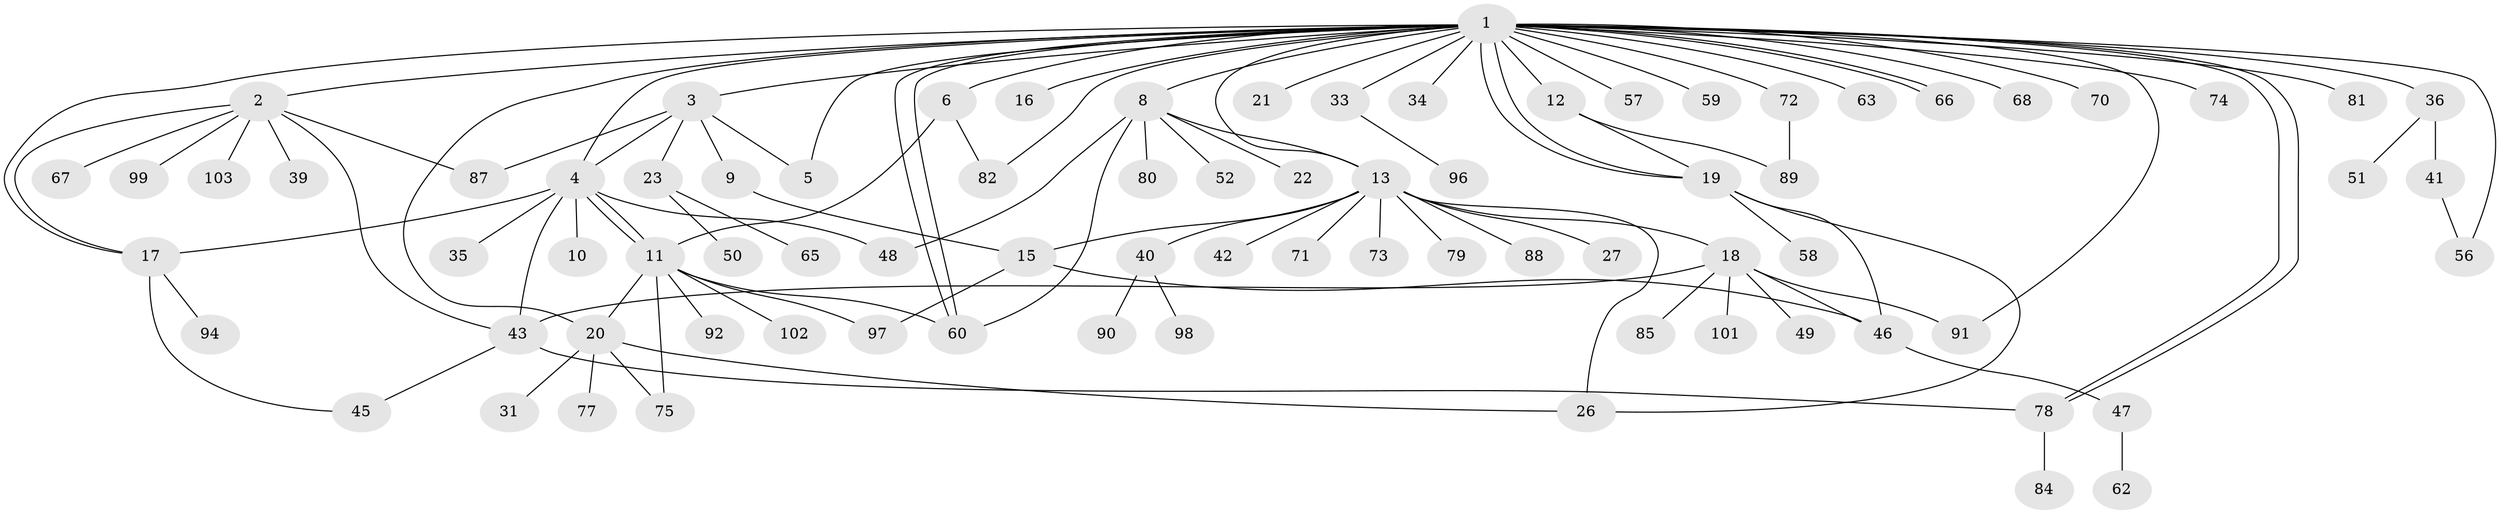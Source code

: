 // original degree distribution, {39: 0.009523809523809525, 9: 0.01904761904761905, 6: 0.02857142857142857, 2: 0.2571428571428571, 5: 0.047619047619047616, 8: 0.01904761904761905, 1: 0.4857142857142857, 13: 0.009523809523809525, 4: 0.047619047619047616, 7: 0.009523809523809525, 3: 0.06666666666666667}
// Generated by graph-tools (version 1.1) at 2025/41/03/06/25 10:41:51]
// undirected, 80 vertices, 111 edges
graph export_dot {
graph [start="1"]
  node [color=gray90,style=filled];
  1 [super="+14"];
  2 [super="+29"];
  3 [super="+37"];
  4 [super="+30"];
  5 [super="+32"];
  6 [super="+7"];
  8 [super="+38"];
  9 [super="+28"];
  10;
  11 [super="+55"];
  12 [super="+76"];
  13 [super="+86"];
  15 [super="+64"];
  16;
  17 [super="+24"];
  18 [super="+25"];
  19 [super="+54"];
  20 [super="+53"];
  21;
  22;
  23 [super="+105"];
  26;
  27;
  31;
  33 [super="+95"];
  34;
  35;
  36 [super="+44"];
  39;
  40;
  41;
  42;
  43 [super="+69"];
  45;
  46 [super="+100"];
  47;
  48;
  49;
  50;
  51 [super="+61"];
  52;
  56;
  57;
  58;
  59;
  60;
  62;
  63;
  65;
  66;
  67;
  68;
  70;
  71;
  72;
  73;
  74;
  75;
  77;
  78 [super="+83"];
  79;
  80;
  81;
  82 [super="+93"];
  84;
  85;
  87;
  88;
  89;
  90 [super="+104"];
  91;
  92;
  94;
  96;
  97;
  98;
  99;
  101;
  102;
  103;
  1 -- 2;
  1 -- 3;
  1 -- 4;
  1 -- 6 [weight=2];
  1 -- 8;
  1 -- 12 [weight=2];
  1 -- 13;
  1 -- 16;
  1 -- 19;
  1 -- 19;
  1 -- 21;
  1 -- 33 [weight=2];
  1 -- 34;
  1 -- 36;
  1 -- 56;
  1 -- 57;
  1 -- 59;
  1 -- 60;
  1 -- 60;
  1 -- 63;
  1 -- 66;
  1 -- 66;
  1 -- 68;
  1 -- 70;
  1 -- 72;
  1 -- 74;
  1 -- 78;
  1 -- 78;
  1 -- 81;
  1 -- 82;
  1 -- 91;
  1 -- 20;
  1 -- 5;
  1 -- 17;
  2 -- 39;
  2 -- 43;
  2 -- 67;
  2 -- 87;
  2 -- 99;
  2 -- 103;
  2 -- 17;
  3 -- 4;
  3 -- 5;
  3 -- 9;
  3 -- 23;
  3 -- 87;
  4 -- 10;
  4 -- 11;
  4 -- 11;
  4 -- 17;
  4 -- 43;
  4 -- 48;
  4 -- 35;
  6 -- 82;
  6 -- 11;
  8 -- 13;
  8 -- 22;
  8 -- 48;
  8 -- 52;
  8 -- 60;
  8 -- 80;
  9 -- 15;
  11 -- 20;
  11 -- 97;
  11 -- 102;
  11 -- 75;
  11 -- 60;
  11 -- 92;
  12 -- 89;
  12 -- 19;
  13 -- 15;
  13 -- 18;
  13 -- 26;
  13 -- 27;
  13 -- 40;
  13 -- 42;
  13 -- 71;
  13 -- 73;
  13 -- 79;
  13 -- 88;
  15 -- 97;
  15 -- 46;
  17 -- 45;
  17 -- 94;
  18 -- 43;
  18 -- 46;
  18 -- 49;
  18 -- 85;
  18 -- 91;
  18 -- 101;
  19 -- 26;
  19 -- 58;
  19 -- 46 [weight=2];
  20 -- 31;
  20 -- 26;
  20 -- 75;
  20 -- 77;
  23 -- 50;
  23 -- 65;
  33 -- 96;
  36 -- 41;
  36 -- 51;
  40 -- 90;
  40 -- 98;
  41 -- 56;
  43 -- 45;
  43 -- 78;
  46 -- 47;
  47 -- 62;
  72 -- 89;
  78 -- 84;
}
